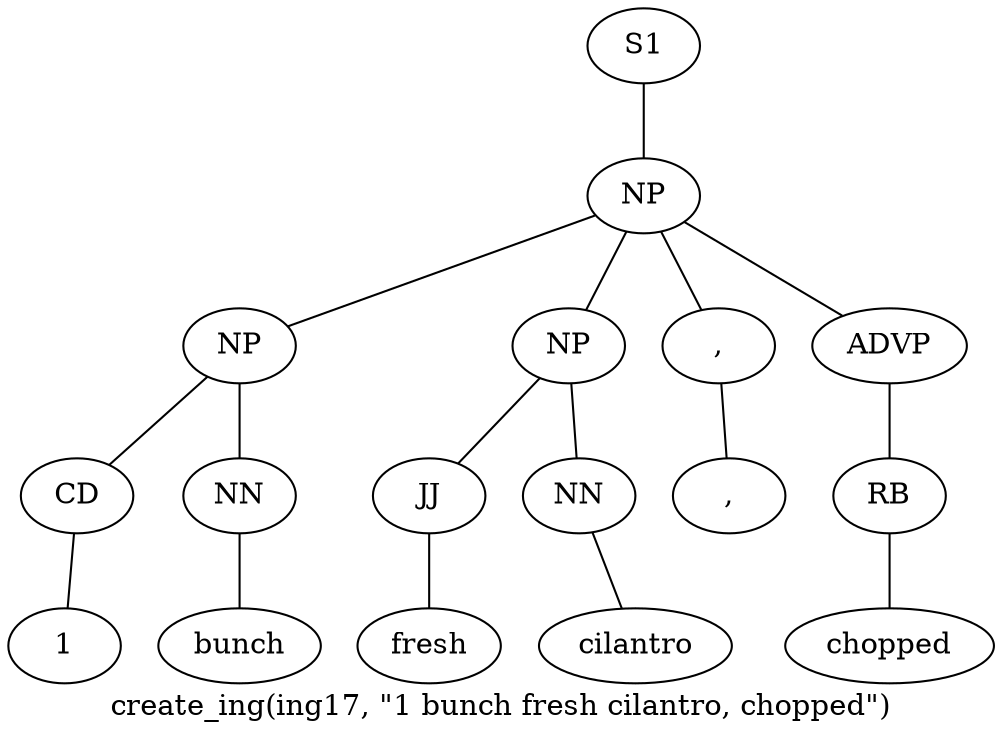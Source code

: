 graph SyntaxGraph {
	label = "create_ing(ing17, \"1 bunch fresh cilantro, chopped\")";
	Node0 [label="S1"];
	Node1 [label="NP"];
	Node2 [label="NP"];
	Node3 [label="CD"];
	Node4 [label="1"];
	Node5 [label="NN"];
	Node6 [label="bunch"];
	Node7 [label="NP"];
	Node8 [label="JJ"];
	Node9 [label="fresh"];
	Node10 [label="NN"];
	Node11 [label="cilantro"];
	Node12 [label=","];
	Node13 [label=","];
	Node14 [label="ADVP"];
	Node15 [label="RB"];
	Node16 [label="chopped"];

	Node0 -- Node1;
	Node1 -- Node2;
	Node1 -- Node7;
	Node1 -- Node12;
	Node1 -- Node14;
	Node2 -- Node3;
	Node2 -- Node5;
	Node3 -- Node4;
	Node5 -- Node6;
	Node7 -- Node8;
	Node7 -- Node10;
	Node8 -- Node9;
	Node10 -- Node11;
	Node12 -- Node13;
	Node14 -- Node15;
	Node15 -- Node16;
}